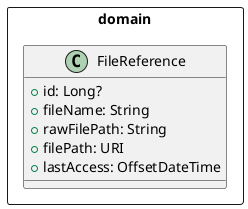 @startuml
package domain <<Rectangle>> {
    class FileReference {
        + id: Long?
        + fileName: String
        + rawFilePath: String
        + filePath: URI
        + lastAccess: OffsetDateTime
    }
}

@enduml